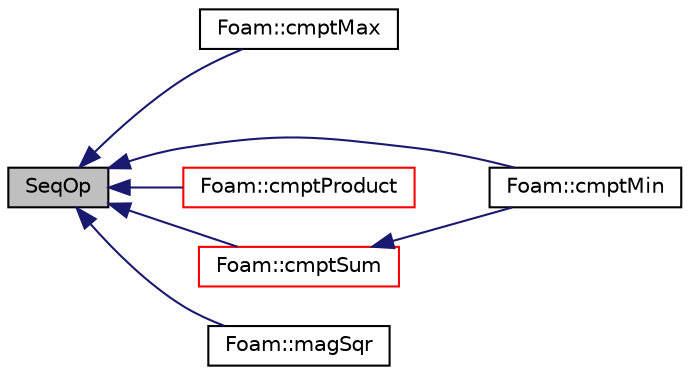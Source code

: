 digraph "SeqOp"
{
  bgcolor="transparent";
  edge [fontname="Helvetica",fontsize="10",labelfontname="Helvetica",labelfontsize="10"];
  node [fontname="Helvetica",fontsize="10",shape=record];
  rankdir="LR";
  Node1 [label="SeqOp",height=0.2,width=0.4,color="black", fillcolor="grey75", style="filled", fontcolor="black"];
  Node1 -> Node2 [dir="back",color="midnightblue",fontsize="10",style="solid",fontname="Helvetica"];
  Node2 [label="Foam::cmptMax",height=0.2,width=0.4,color="black",URL="$a10936.html#a1828f17f11daee16116ef642f3b76347"];
  Node1 -> Node3 [dir="back",color="midnightblue",fontsize="10",style="solid",fontname="Helvetica"];
  Node3 [label="Foam::cmptMin",height=0.2,width=0.4,color="black",URL="$a10936.html#a57ee8b9d1fd1d5ed27e766b2555359e9"];
  Node1 -> Node4 [dir="back",color="midnightblue",fontsize="10",style="solid",fontname="Helvetica"];
  Node4 [label="Foam::cmptProduct",height=0.2,width=0.4,color="red",URL="$a10936.html#a30a36cb1024cf0eb38314e0bcb9894bc"];
  Node1 -> Node5 [dir="back",color="midnightblue",fontsize="10",style="solid",fontname="Helvetica"];
  Node5 [label="Foam::cmptSum",height=0.2,width=0.4,color="red",URL="$a10936.html#ad06d44e93de3a7e1f174b09818614aad"];
  Node5 -> Node3 [dir="back",color="midnightblue",fontsize="10",style="solid",fontname="Helvetica"];
  Node1 -> Node6 [dir="back",color="midnightblue",fontsize="10",style="solid",fontname="Helvetica"];
  Node6 [label="Foam::magSqr",height=0.2,width=0.4,color="black",URL="$a10936.html#a2167871156fc2804b92070812e24891c"];
}
